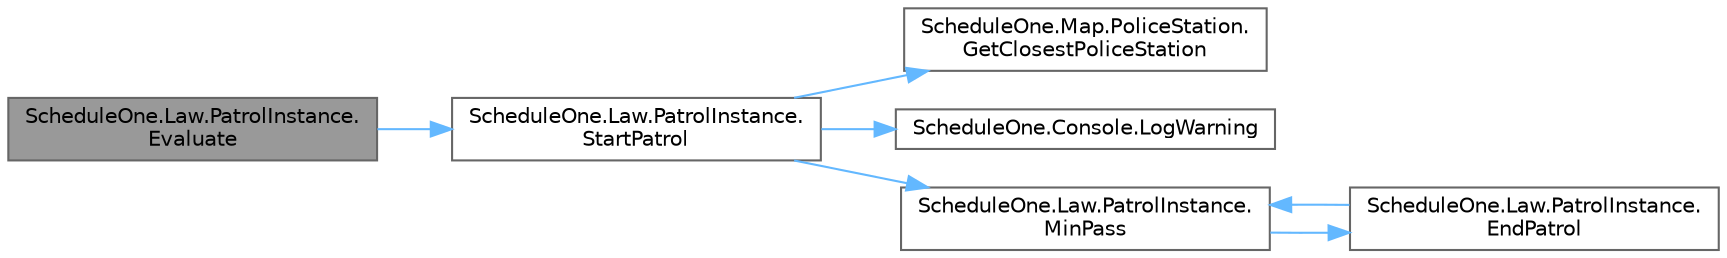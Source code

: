 digraph "ScheduleOne.Law.PatrolInstance.Evaluate"
{
 // LATEX_PDF_SIZE
  bgcolor="transparent";
  edge [fontname=Helvetica,fontsize=10,labelfontname=Helvetica,labelfontsize=10];
  node [fontname=Helvetica,fontsize=10,shape=box,height=0.2,width=0.4];
  rankdir="LR";
  Node1 [id="Node000001",label="ScheduleOne.Law.PatrolInstance.\lEvaluate",height=0.2,width=0.4,color="gray40", fillcolor="grey60", style="filled", fontcolor="black",tooltip=" "];
  Node1 -> Node2 [id="edge1_Node000001_Node000002",color="steelblue1",style="solid",tooltip=" "];
  Node2 [id="Node000002",label="ScheduleOne.Law.PatrolInstance.\lStartPatrol",height=0.2,width=0.4,color="grey40", fillcolor="white", style="filled",URL="$class_schedule_one_1_1_law_1_1_patrol_instance.html#aa3156ae82dbecdf2167b41bdde9a0a0c",tooltip=" "];
  Node2 -> Node3 [id="edge2_Node000002_Node000003",color="steelblue1",style="solid",tooltip=" "];
  Node3 [id="Node000003",label="ScheduleOne.Map.PoliceStation.\lGetClosestPoliceStation",height=0.2,width=0.4,color="grey40", fillcolor="white", style="filled",URL="$class_schedule_one_1_1_map_1_1_police_station.html#a83d854b15dcae4b2f905e83511d6fe04",tooltip=" "];
  Node2 -> Node4 [id="edge3_Node000002_Node000004",color="steelblue1",style="solid",tooltip=" "];
  Node4 [id="Node000004",label="ScheduleOne.Console.LogWarning",height=0.2,width=0.4,color="grey40", fillcolor="white", style="filled",URL="$class_schedule_one_1_1_console.html#a4af4a471d16b1029b44a8121bf41d45c",tooltip=" "];
  Node2 -> Node5 [id="edge4_Node000002_Node000005",color="steelblue1",style="solid",tooltip=" "];
  Node5 [id="Node000005",label="ScheduleOne.Law.PatrolInstance.\lMinPass",height=0.2,width=0.4,color="grey40", fillcolor="white", style="filled",URL="$class_schedule_one_1_1_law_1_1_patrol_instance.html#a363d30fc082effa0aa74e01f2c2ad288",tooltip=" "];
  Node5 -> Node6 [id="edge5_Node000005_Node000006",color="steelblue1",style="solid",tooltip=" "];
  Node6 [id="Node000006",label="ScheduleOne.Law.PatrolInstance.\lEndPatrol",height=0.2,width=0.4,color="grey40", fillcolor="white", style="filled",URL="$class_schedule_one_1_1_law_1_1_patrol_instance.html#a7db040de4dcd495e8621f569f40a05a8",tooltip=" "];
  Node6 -> Node5 [id="edge6_Node000006_Node000005",color="steelblue1",style="solid",tooltip=" "];
}
